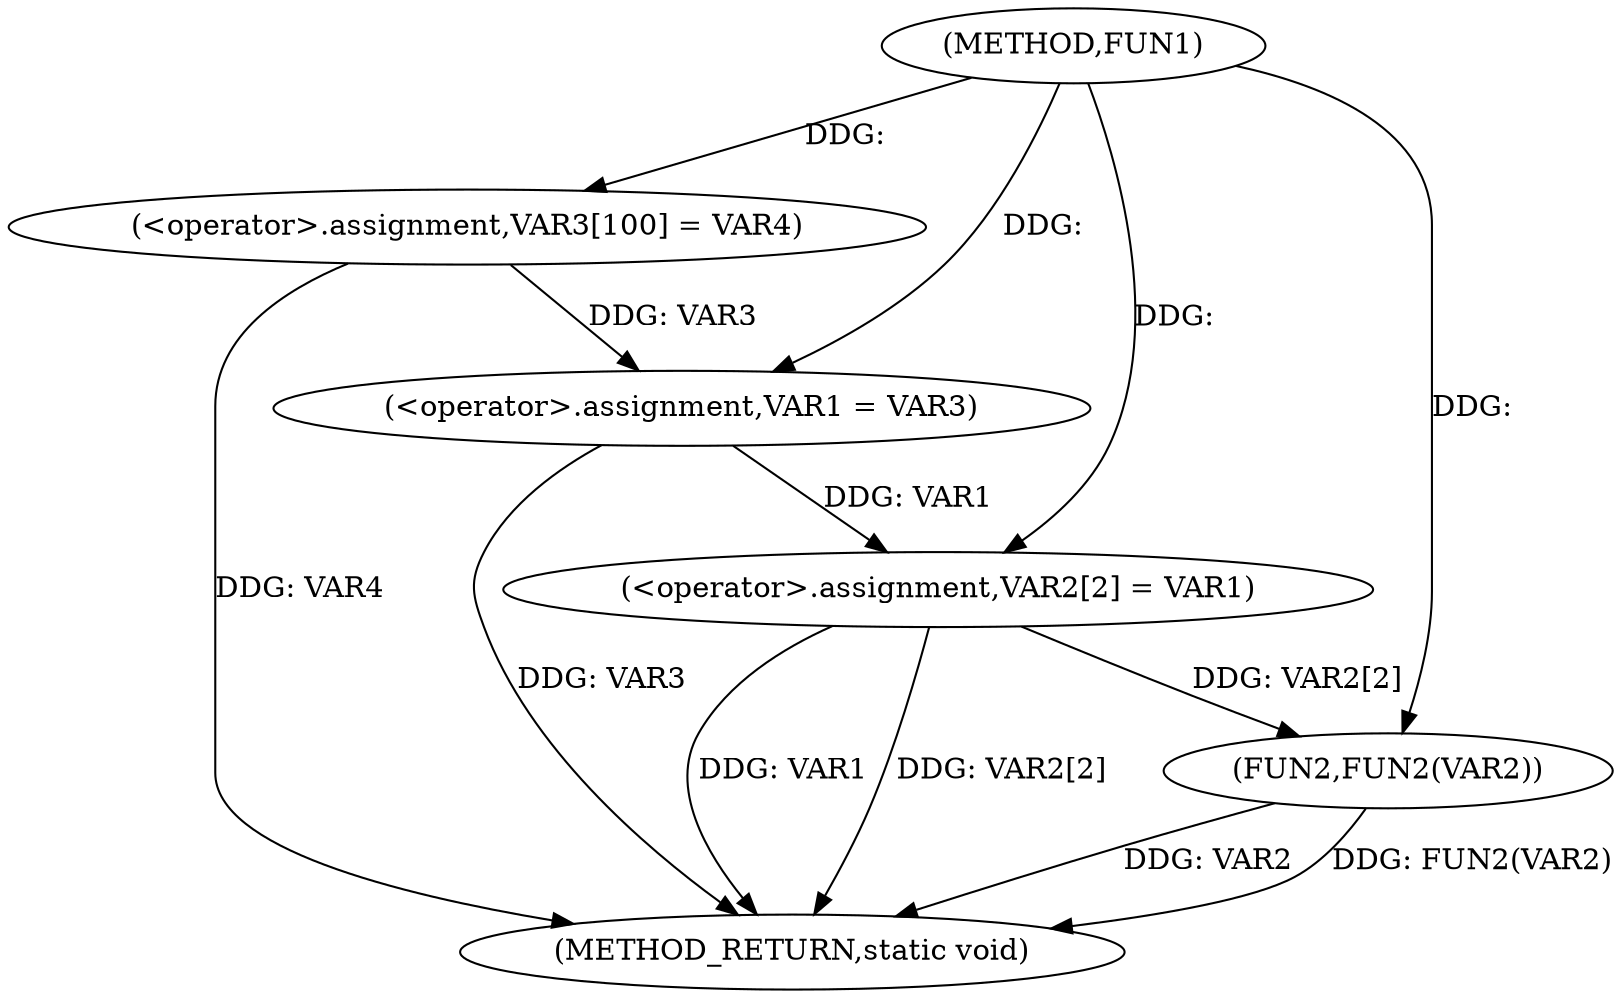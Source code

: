 digraph FUN1 {  
"1000100" [label = "(METHOD,FUN1)" ]
"1000118" [label = "(METHOD_RETURN,static void)" ]
"1000105" [label = "(<operator>.assignment,VAR3[100] = VAR4)" ]
"1000108" [label = "(<operator>.assignment,VAR1 = VAR3)" ]
"1000111" [label = "(<operator>.assignment,VAR2[2] = VAR1)" ]
"1000116" [label = "(FUN2,FUN2(VAR2))" ]
  "1000116" -> "1000118"  [ label = "DDG: VAR2"] 
  "1000105" -> "1000118"  [ label = "DDG: VAR4"] 
  "1000111" -> "1000118"  [ label = "DDG: VAR1"] 
  "1000111" -> "1000118"  [ label = "DDG: VAR2[2]"] 
  "1000108" -> "1000118"  [ label = "DDG: VAR3"] 
  "1000116" -> "1000118"  [ label = "DDG: FUN2(VAR2)"] 
  "1000100" -> "1000105"  [ label = "DDG: "] 
  "1000105" -> "1000108"  [ label = "DDG: VAR3"] 
  "1000100" -> "1000108"  [ label = "DDG: "] 
  "1000108" -> "1000111"  [ label = "DDG: VAR1"] 
  "1000100" -> "1000111"  [ label = "DDG: "] 
  "1000111" -> "1000116"  [ label = "DDG: VAR2[2]"] 
  "1000100" -> "1000116"  [ label = "DDG: "] 
}
